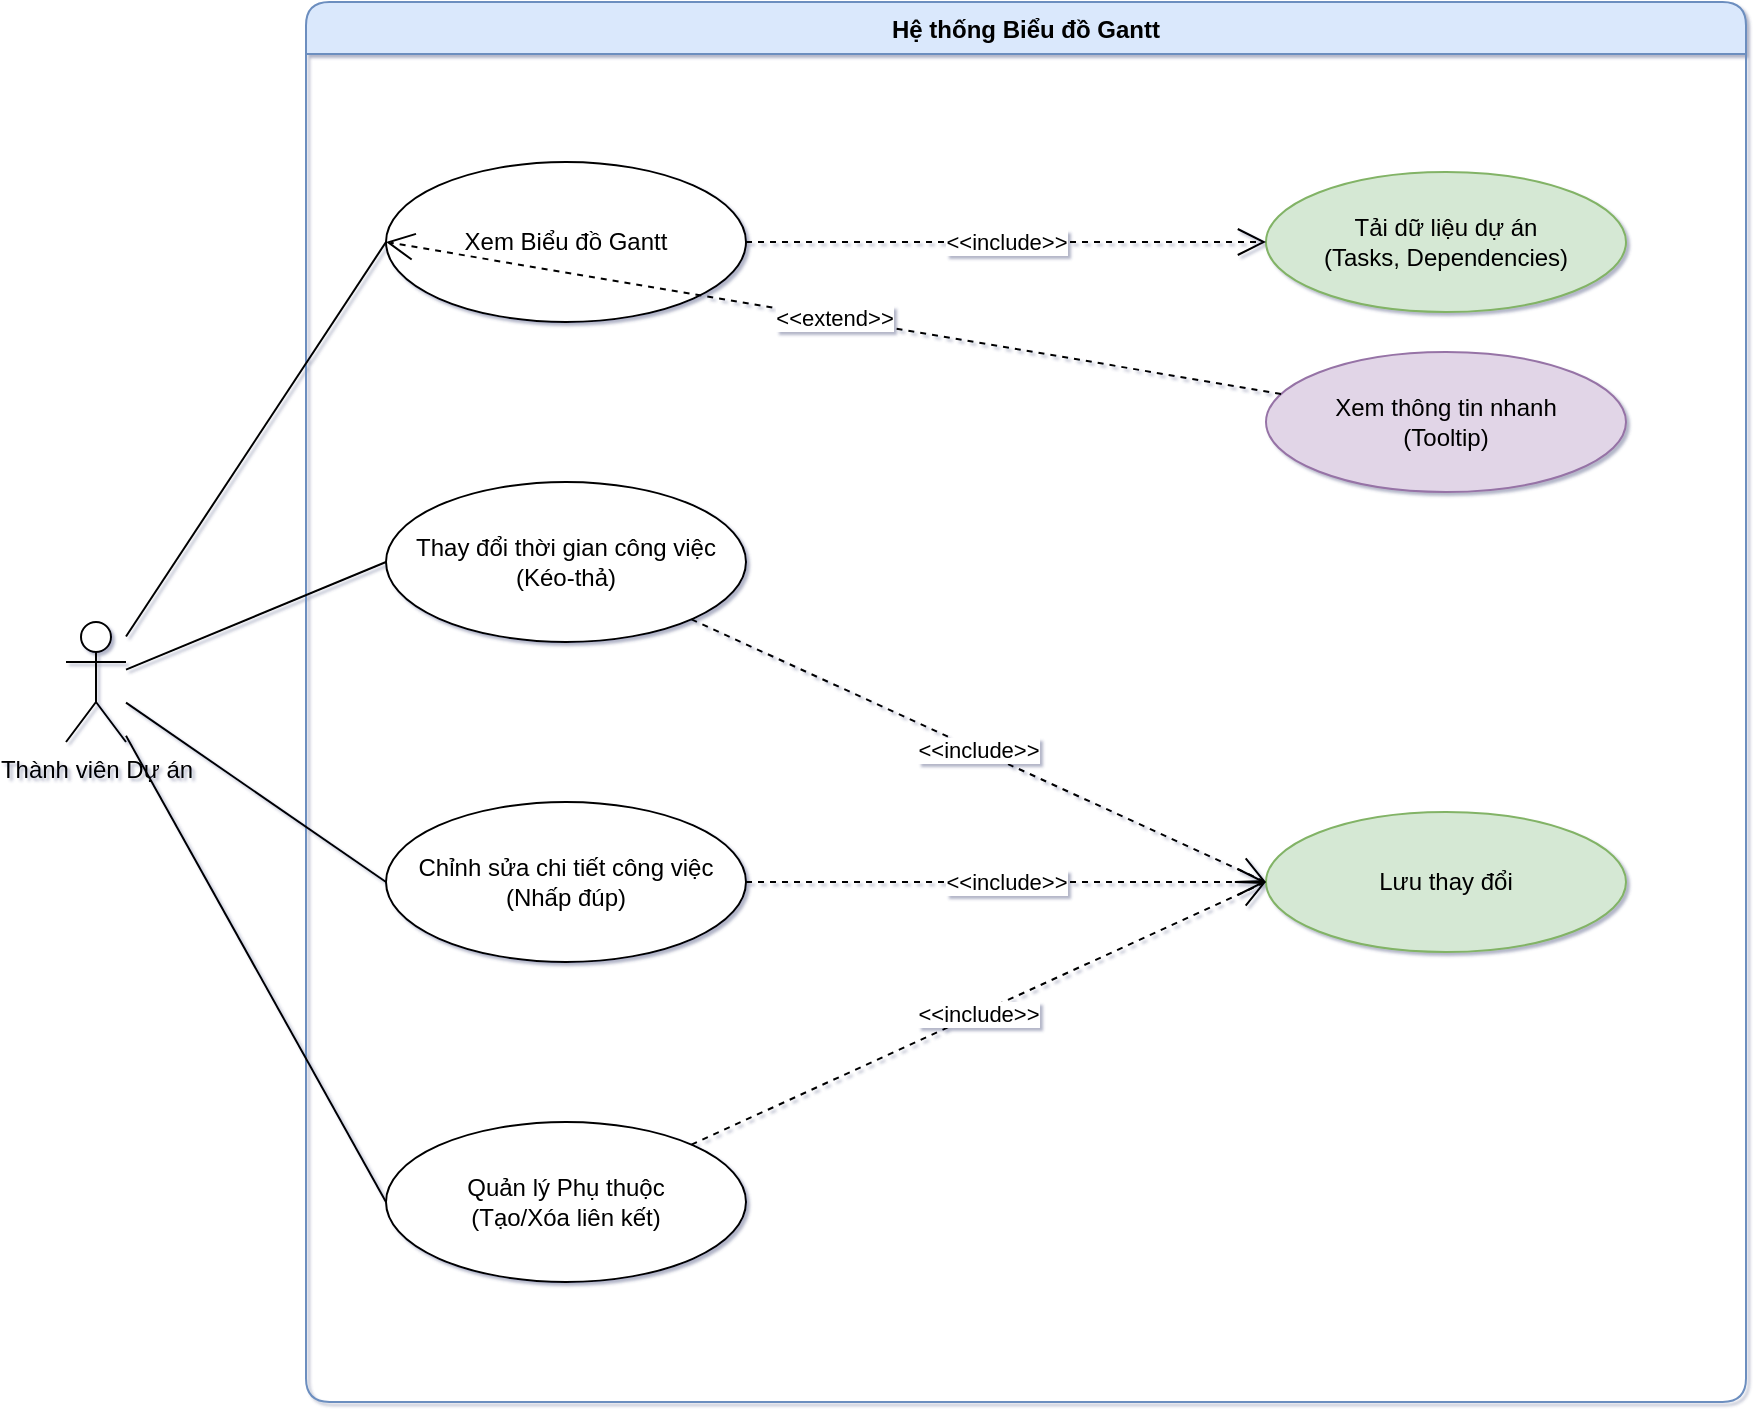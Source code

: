 <mxfile version="27.2.0">
  <diagram name="Use Case - Quản lý Gantt (Clean)" id="diagram-1">
    <mxGraphModel dx="1138" dy="408" grid="1" gridSize="10" guides="1" tooltips="1" connect="1" arrows="1" fold="1" page="1" pageScale="1" pageWidth="1169" pageHeight="827" math="0" shadow="1">
      <root>
        <mxCell id="0" />
        <mxCell id="1" parent="0" />
        <mxCell id="actor-user" value="Thành viên Dự án" style="shape=umlActor;verticalLabelPosition=bottom;verticalAlign=top;html=1;outlineConnect=0;" parent="1" vertex="1">
          <mxGeometry x="120" y="350" width="30" height="60" as="geometry" />
        </mxCell>
        <mxCell id="system-boundary" value="Hệ thống Biểu đồ Gantt" style="swimlane;fontStyle=1;align=center;verticalAlign=top;childLayout=stackLayout;horizontal=1;startSize=26;horizontalStack=0;resizeParent=1;resizeParentMax=0;resizeLast=0;collapsible=0;marginBottom=0;rounded=1;strokeColor=#6c8ebf;fillColor=#dae8fc;" parent="1" vertex="1">
          <mxGeometry x="240" y="40" width="720" height="700" as="geometry">
            <mxRectangle x="240" y="40" width="140" height="26" as="alternateBounds" />
          </mxGeometry>
        </mxCell>
        <mxCell id="uc-view-gantt" value="Xem Biểu đồ Gantt" style="ellipse;whiteSpace=wrap;html=1;fillColor=#ffffff;strokeColor=#000000;" parent="system-boundary" vertex="1">
          <mxGeometry x="40" y="80" width="180" height="80" as="geometry" />
        </mxCell>
        <mxCell id="uc-edit-task-timeline" value="Thay đổi thời gian công việc&lt;br&gt;(Kéo-thả)" style="ellipse;whiteSpace=wrap;html=1;fillColor=#ffffff;strokeColor=#000000;" parent="system-boundary" vertex="1">
          <mxGeometry x="40" y="240" width="180" height="80" as="geometry" />
        </mxCell>
        <mxCell id="uc-edit-task-details" value="Chỉnh sửa chi tiết công việc&lt;br&gt;(Nhấp đúp)" style="ellipse;whiteSpace=wrap;html=1;fillColor=#ffffff;strokeColor=#000000;" parent="system-boundary" vertex="1">
          <mxGeometry x="40" y="400" width="180" height="80" as="geometry" />
        </mxCell>
        <mxCell id="uc-manage-dependencies" value="Quản lý Phụ thuộc&lt;br&gt;(Tạo/Xóa liên kết)" style="ellipse;whiteSpace=wrap;html=1;fillColor=#ffffff;strokeColor=#000000;" parent="system-boundary" vertex="1">
          <mxGeometry x="40" y="560" width="180" height="80" as="geometry" />
        </mxCell>
        <mxCell id="uc-load-data" value="Tải dữ liệu dự án&lt;br&gt;(Tasks, Dependencies)" style="ellipse;whiteSpace=wrap;html=1;fillColor=#d5e8d4;strokeColor=#82b366;" parent="system-boundary" vertex="1">
          <mxGeometry x="480" y="85" width="180" height="70" as="geometry" />
        </mxCell>
        <mxCell id="uc-view-tooltip" value="Xem thông tin nhanh&lt;br&gt;(Tooltip)" style="ellipse;whiteSpace=wrap;html=1;fillColor=#e1d5e7;strokeColor=#9673a6;" parent="system-boundary" vertex="1">
          <mxGeometry x="480" y="175" width="180" height="70" as="geometry" />
        </mxCell>
        <mxCell id="uc-save-changes" value="Lưu thay đổi" style="ellipse;whiteSpace=wrap;html=1;fillColor=#d5e8d4;strokeColor=#82b366;" parent="system-boundary" vertex="1">
          <mxGeometry x="480" y="405" width="180" height="70" as="geometry" />
        </mxCell>
        <mxCell id="rel-actor-view" value="" style="endArrow=none;html=1;rounded=0;entryX=0;entryY=0.5;entryDx=0;entryDy=0;" parent="1" source="actor-user" target="uc-view-gantt" edge="1">
          <mxGeometry width="50" height="50" relative="1" as="geometry">
            <mxPoint x="160" y="380" as="sourcePoint" />
            <mxPoint x="290" y="120" as="targetPoint" />
          </mxGeometry>
        </mxCell>
        <mxCell id="rel-actor-drag" value="" style="endArrow=none;html=1;rounded=0;entryX=0;entryY=0.5;entryDx=0;entryDy=0;" parent="1" source="actor-user" target="uc-edit-task-timeline" edge="1">
          <mxGeometry width="50" height="50" relative="1" as="geometry">
            <mxPoint x="160" y="380" as="sourcePoint" />
            <mxPoint x="290" y="280" as="targetPoint" />
          </mxGeometry>
        </mxCell>
        <mxCell id="rel-actor-dblclick" value="" style="endArrow=none;html=1;rounded=0;entryX=0;entryY=0.5;entryDx=0;entryDy=0;" parent="1" source="actor-user" target="uc-edit-task-details" edge="1">
          <mxGeometry width="50" height="50" relative="1" as="geometry">
            <mxPoint x="160" y="380" as="sourcePoint" />
            <mxPoint x="290" y="440" as="targetPoint" />
          </mxGeometry>
        </mxCell>
        <mxCell id="rel-actor-link" value="" style="endArrow=none;html=1;rounded=0;entryX=0;entryY=0.5;entryDx=0;entryDy=0;" parent="1" source="actor-user" target="uc-manage-dependencies" edge="1">
          <mxGeometry width="50" height="50" relative="1" as="geometry">
            <mxPoint x="160" y="380" as="sourcePoint" />
            <mxPoint x="290" y="600" as="targetPoint" />
          </mxGeometry>
        </mxCell>
        <mxCell id="rel-include-load" value="&lt;div&gt;&amp;lt;&amp;lt;include&amp;gt;&amp;gt;&lt;/div&gt;" style="endArrow=open;endSize=12;dashed=1;html=1;rounded=0;entryX=0;entryY=0.5;entryDx=0;entryDy=0;" parent="1" source="uc-view-gantt" target="uc-load-data" edge="1">
          <mxGeometry width="100" height="100" relative="1" as="geometry">
            <mxPoint x="230" y="130" as="sourcePoint" />
            <mxPoint x="470" y="120" as="targetPoint" />
          </mxGeometry>
        </mxCell>
        <mxCell id="rel-extend-tooltip" value="&lt;div&gt;&amp;lt;&amp;lt;extend&amp;gt;&amp;gt;&lt;/div&gt;" style="endArrow=open;endSize=12;dashed=1;html=1;rounded=0;entryX=0;entryY=0.5;entryDx=0;entryDy=0;" parent="1" source="uc-view-tooltip" target="uc-view-gantt" edge="1">
          <mxGeometry width="100" height="100" relative="1" as="geometry">
            <mxPoint x="470" y="210" as="sourcePoint" />
            <mxPoint x="230" y="150" as="targetPoint" />
          </mxGeometry>
        </mxCell>
        <mxCell id="rel-include-save-drag" value="&lt;div&gt;&amp;lt;&amp;lt;include&amp;gt;&amp;gt;&lt;/div&gt;" style="endArrow=open;endSize=12;dashed=1;html=1;rounded=0;entryX=0;entryY=0.5;entryDx=0;entryDy=0;" parent="1" source="uc-edit-task-timeline" target="uc-save-changes" edge="1">
          <mxGeometry width="100" height="100" relative="1" as="geometry">
            <mxPoint x="230" y="290" as="sourcePoint" />
            <mxPoint x="470" y="440" as="targetPoint" />
          </mxGeometry>
        </mxCell>
        <mxCell id="rel-include-save-details" value="&lt;div&gt;&amp;lt;&amp;lt;include&amp;gt;&amp;gt;&lt;/div&gt;" style="endArrow=open;endSize=12;dashed=1;html=1;rounded=0;entryX=0;entryY=0.5;entryDx=0;entryDy=0;" parent="1" source="uc-edit-task-details" target="uc-save-changes" edge="1">
          <mxGeometry width="100" height="100" relative="1" as="geometry">
            <mxPoint x="230" y="450" as="sourcePoint" />
            <mxPoint x="470" y="450" as="targetPoint" />
          </mxGeometry>
        </mxCell>
        <mxCell id="rel-include-save-link" value="&lt;div&gt;&amp;lt;&amp;lt;include&amp;gt;&amp;gt;&lt;/div&gt;" style="endArrow=open;endSize=12;dashed=1;html=1;rounded=0;entryX=0;entryY=0.5;entryDx=0;entryDy=0;" parent="1" source="uc-manage-dependencies" target="uc-save-changes" edge="1">
          <mxGeometry width="100" height="100" relative="1" as="geometry">
            <mxPoint x="230" y="610" as="sourcePoint" />
            <mxPoint x="470" y="460" as="targetPoint" />
          </mxGeometry>
        </mxCell>
      </root>
    </mxGraphModel>
  </diagram>
</mxfile>
